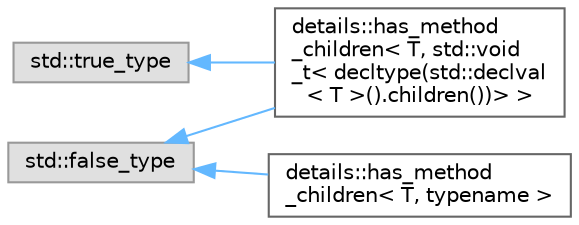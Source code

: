 digraph "Graphical Class Hierarchy"
{
 // INTERACTIVE_SVG=YES
 // LATEX_PDF_SIZE
  bgcolor="transparent";
  edge [fontname=Helvetica,fontsize=10,labelfontname=Helvetica,labelfontsize=10];
  node [fontname=Helvetica,fontsize=10,shape=box,height=0.2,width=0.4];
  rankdir="LR";
  Node0 [id="Node000000",label="std::false_type",height=0.2,width=0.4,color="grey60", fillcolor="#E0E0E0", style="filled",tooltip=" "];
  Node0 -> Node1 [id="edge230_Node000000_Node000001",dir="back",color="steelblue1",style="solid",tooltip=" "];
  Node1 [id="Node000001",label="details::has_method\l_children\< T, std::void\l_t\< decltype(std::declval\l\< T \>().children())\> \>",height=0.2,width=0.4,color="grey40", fillcolor="white", style="filled",URL="$d6/d7e/structdetails_1_1has__method__children.html",tooltip=" "];
  Node0 -> Node3 [id="edge231_Node000000_Node000003",dir="back",color="steelblue1",style="solid",tooltip=" "];
  Node3 [id="Node000003",label="details::has_method\l_children\< T, typename \>",height=0.2,width=0.4,color="grey40", fillcolor="white", style="filled",URL="$d6/d7e/structdetails_1_1has__method__children.html",tooltip=" "];
  Node2 [id="Node000002",label="std::true_type",height=0.2,width=0.4,color="grey60", fillcolor="#E0E0E0", style="filled",tooltip=" "];
  Node2 -> Node1 [id="edge232_Node000002_Node000001",dir="back",color="steelblue1",style="solid",tooltip=" "];
}
